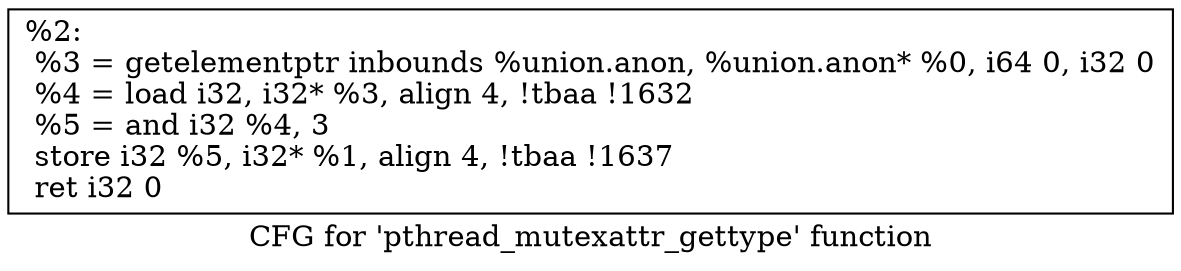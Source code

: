 digraph "CFG for 'pthread_mutexattr_gettype' function" {
	label="CFG for 'pthread_mutexattr_gettype' function";

	Node0x1ff4fa0 [shape=record,label="{%2:\l  %3 = getelementptr inbounds %union.anon, %union.anon* %0, i64 0, i32 0\l  %4 = load i32, i32* %3, align 4, !tbaa !1632\l  %5 = and i32 %4, 3\l  store i32 %5, i32* %1, align 4, !tbaa !1637\l  ret i32 0\l}"];
}
